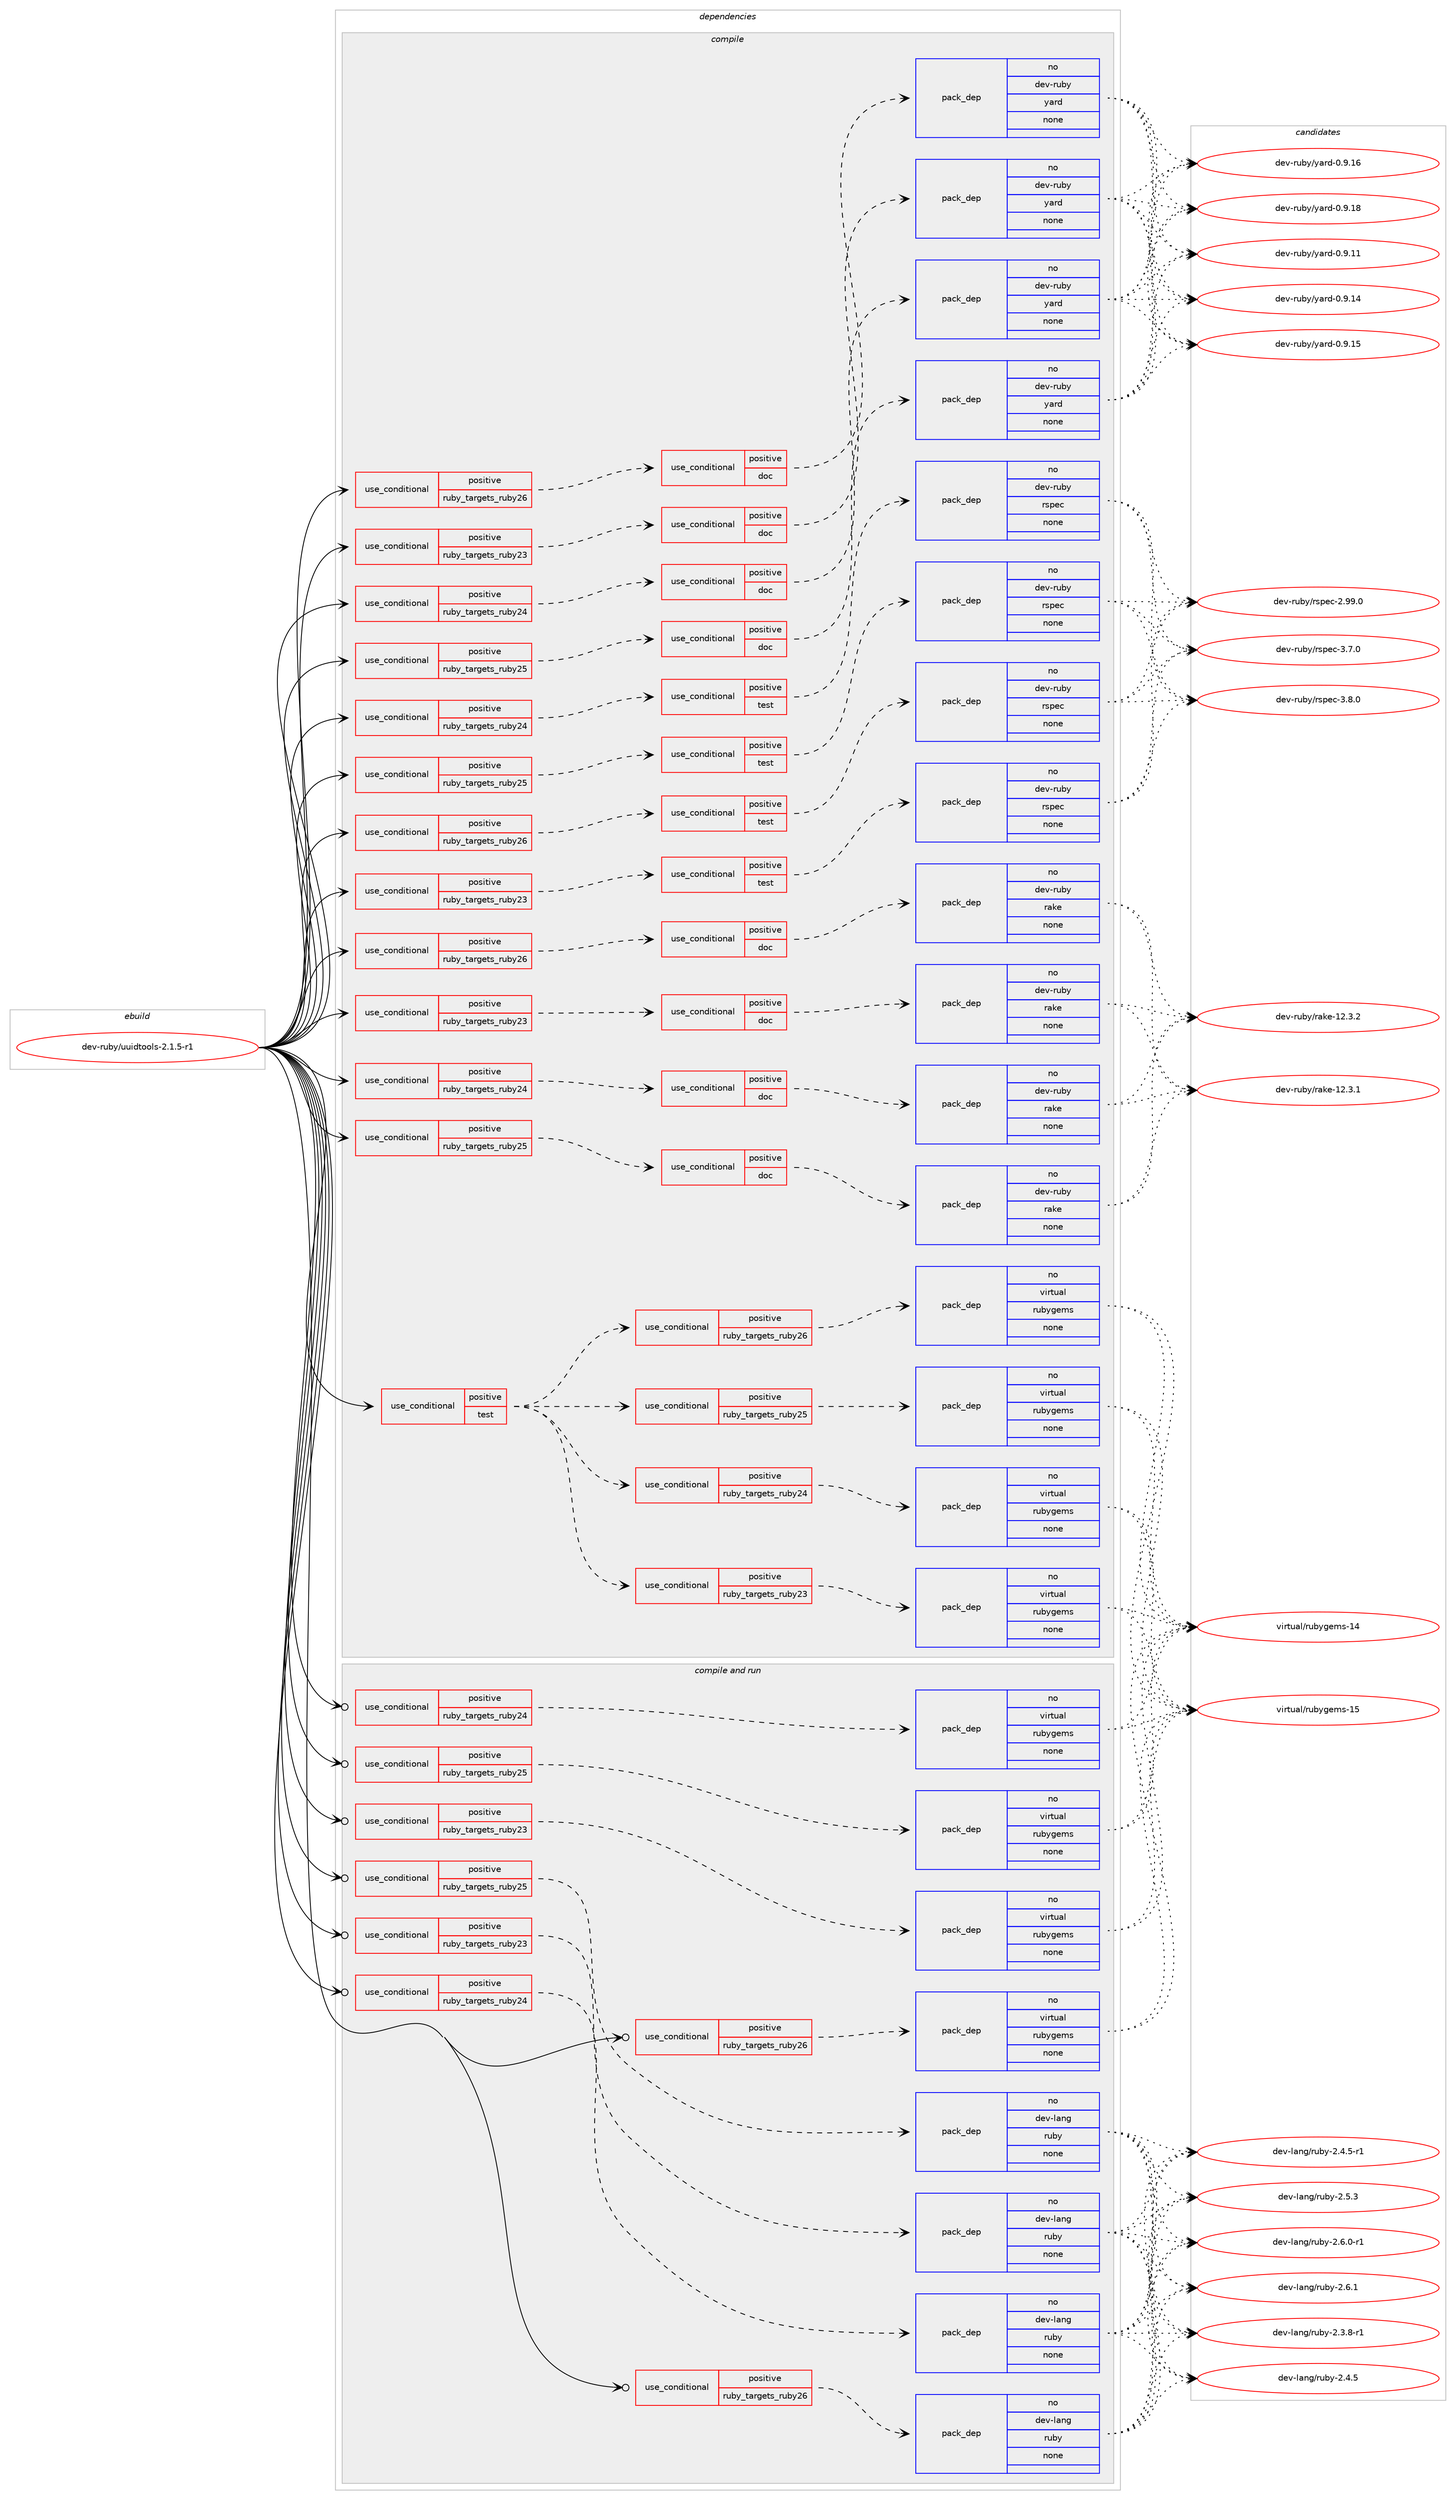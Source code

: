 digraph prolog {

# *************
# Graph options
# *************

newrank=true;
concentrate=true;
compound=true;
graph [rankdir=LR,fontname=Helvetica,fontsize=10,ranksep=1.5];#, ranksep=2.5, nodesep=0.2];
edge  [arrowhead=vee];
node  [fontname=Helvetica,fontsize=10];

# **********
# The ebuild
# **********

subgraph cluster_leftcol {
color=gray;
rank=same;
label=<<i>ebuild</i>>;
id [label="dev-ruby/uuidtools-2.1.5-r1", color=red, width=4, href="../dev-ruby/uuidtools-2.1.5-r1.svg"];
}

# ****************
# The dependencies
# ****************

subgraph cluster_midcol {
color=gray;
label=<<i>dependencies</i>>;
subgraph cluster_compile {
fillcolor="#eeeeee";
style=filled;
label=<<i>compile</i>>;
subgraph cond421713 {
dependency1536155 [label=<<TABLE BORDER="0" CELLBORDER="1" CELLSPACING="0" CELLPADDING="4"><TR><TD ROWSPAN="3" CELLPADDING="10">use_conditional</TD></TR><TR><TD>positive</TD></TR><TR><TD>ruby_targets_ruby23</TD></TR></TABLE>>, shape=none, color=red];
subgraph cond421714 {
dependency1536156 [label=<<TABLE BORDER="0" CELLBORDER="1" CELLSPACING="0" CELLPADDING="4"><TR><TD ROWSPAN="3" CELLPADDING="10">use_conditional</TD></TR><TR><TD>positive</TD></TR><TR><TD>doc</TD></TR></TABLE>>, shape=none, color=red];
subgraph pack1090926 {
dependency1536157 [label=<<TABLE BORDER="0" CELLBORDER="1" CELLSPACING="0" CELLPADDING="4" WIDTH="220"><TR><TD ROWSPAN="6" CELLPADDING="30">pack_dep</TD></TR><TR><TD WIDTH="110">no</TD></TR><TR><TD>dev-ruby</TD></TR><TR><TD>rake</TD></TR><TR><TD>none</TD></TR><TR><TD></TD></TR></TABLE>>, shape=none, color=blue];
}
dependency1536156:e -> dependency1536157:w [weight=20,style="dashed",arrowhead="vee"];
}
dependency1536155:e -> dependency1536156:w [weight=20,style="dashed",arrowhead="vee"];
}
id:e -> dependency1536155:w [weight=20,style="solid",arrowhead="vee"];
subgraph cond421715 {
dependency1536158 [label=<<TABLE BORDER="0" CELLBORDER="1" CELLSPACING="0" CELLPADDING="4"><TR><TD ROWSPAN="3" CELLPADDING="10">use_conditional</TD></TR><TR><TD>positive</TD></TR><TR><TD>ruby_targets_ruby23</TD></TR></TABLE>>, shape=none, color=red];
subgraph cond421716 {
dependency1536159 [label=<<TABLE BORDER="0" CELLBORDER="1" CELLSPACING="0" CELLPADDING="4"><TR><TD ROWSPAN="3" CELLPADDING="10">use_conditional</TD></TR><TR><TD>positive</TD></TR><TR><TD>doc</TD></TR></TABLE>>, shape=none, color=red];
subgraph pack1090927 {
dependency1536160 [label=<<TABLE BORDER="0" CELLBORDER="1" CELLSPACING="0" CELLPADDING="4" WIDTH="220"><TR><TD ROWSPAN="6" CELLPADDING="30">pack_dep</TD></TR><TR><TD WIDTH="110">no</TD></TR><TR><TD>dev-ruby</TD></TR><TR><TD>yard</TD></TR><TR><TD>none</TD></TR><TR><TD></TD></TR></TABLE>>, shape=none, color=blue];
}
dependency1536159:e -> dependency1536160:w [weight=20,style="dashed",arrowhead="vee"];
}
dependency1536158:e -> dependency1536159:w [weight=20,style="dashed",arrowhead="vee"];
}
id:e -> dependency1536158:w [weight=20,style="solid",arrowhead="vee"];
subgraph cond421717 {
dependency1536161 [label=<<TABLE BORDER="0" CELLBORDER="1" CELLSPACING="0" CELLPADDING="4"><TR><TD ROWSPAN="3" CELLPADDING="10">use_conditional</TD></TR><TR><TD>positive</TD></TR><TR><TD>ruby_targets_ruby23</TD></TR></TABLE>>, shape=none, color=red];
subgraph cond421718 {
dependency1536162 [label=<<TABLE BORDER="0" CELLBORDER="1" CELLSPACING="0" CELLPADDING="4"><TR><TD ROWSPAN="3" CELLPADDING="10">use_conditional</TD></TR><TR><TD>positive</TD></TR><TR><TD>test</TD></TR></TABLE>>, shape=none, color=red];
subgraph pack1090928 {
dependency1536163 [label=<<TABLE BORDER="0" CELLBORDER="1" CELLSPACING="0" CELLPADDING="4" WIDTH="220"><TR><TD ROWSPAN="6" CELLPADDING="30">pack_dep</TD></TR><TR><TD WIDTH="110">no</TD></TR><TR><TD>dev-ruby</TD></TR><TR><TD>rspec</TD></TR><TR><TD>none</TD></TR><TR><TD></TD></TR></TABLE>>, shape=none, color=blue];
}
dependency1536162:e -> dependency1536163:w [weight=20,style="dashed",arrowhead="vee"];
}
dependency1536161:e -> dependency1536162:w [weight=20,style="dashed",arrowhead="vee"];
}
id:e -> dependency1536161:w [weight=20,style="solid",arrowhead="vee"];
subgraph cond421719 {
dependency1536164 [label=<<TABLE BORDER="0" CELLBORDER="1" CELLSPACING="0" CELLPADDING="4"><TR><TD ROWSPAN="3" CELLPADDING="10">use_conditional</TD></TR><TR><TD>positive</TD></TR><TR><TD>ruby_targets_ruby24</TD></TR></TABLE>>, shape=none, color=red];
subgraph cond421720 {
dependency1536165 [label=<<TABLE BORDER="0" CELLBORDER="1" CELLSPACING="0" CELLPADDING="4"><TR><TD ROWSPAN="3" CELLPADDING="10">use_conditional</TD></TR><TR><TD>positive</TD></TR><TR><TD>doc</TD></TR></TABLE>>, shape=none, color=red];
subgraph pack1090929 {
dependency1536166 [label=<<TABLE BORDER="0" CELLBORDER="1" CELLSPACING="0" CELLPADDING="4" WIDTH="220"><TR><TD ROWSPAN="6" CELLPADDING="30">pack_dep</TD></TR><TR><TD WIDTH="110">no</TD></TR><TR><TD>dev-ruby</TD></TR><TR><TD>rake</TD></TR><TR><TD>none</TD></TR><TR><TD></TD></TR></TABLE>>, shape=none, color=blue];
}
dependency1536165:e -> dependency1536166:w [weight=20,style="dashed",arrowhead="vee"];
}
dependency1536164:e -> dependency1536165:w [weight=20,style="dashed",arrowhead="vee"];
}
id:e -> dependency1536164:w [weight=20,style="solid",arrowhead="vee"];
subgraph cond421721 {
dependency1536167 [label=<<TABLE BORDER="0" CELLBORDER="1" CELLSPACING="0" CELLPADDING="4"><TR><TD ROWSPAN="3" CELLPADDING="10">use_conditional</TD></TR><TR><TD>positive</TD></TR><TR><TD>ruby_targets_ruby24</TD></TR></TABLE>>, shape=none, color=red];
subgraph cond421722 {
dependency1536168 [label=<<TABLE BORDER="0" CELLBORDER="1" CELLSPACING="0" CELLPADDING="4"><TR><TD ROWSPAN="3" CELLPADDING="10">use_conditional</TD></TR><TR><TD>positive</TD></TR><TR><TD>doc</TD></TR></TABLE>>, shape=none, color=red];
subgraph pack1090930 {
dependency1536169 [label=<<TABLE BORDER="0" CELLBORDER="1" CELLSPACING="0" CELLPADDING="4" WIDTH="220"><TR><TD ROWSPAN="6" CELLPADDING="30">pack_dep</TD></TR><TR><TD WIDTH="110">no</TD></TR><TR><TD>dev-ruby</TD></TR><TR><TD>yard</TD></TR><TR><TD>none</TD></TR><TR><TD></TD></TR></TABLE>>, shape=none, color=blue];
}
dependency1536168:e -> dependency1536169:w [weight=20,style="dashed",arrowhead="vee"];
}
dependency1536167:e -> dependency1536168:w [weight=20,style="dashed",arrowhead="vee"];
}
id:e -> dependency1536167:w [weight=20,style="solid",arrowhead="vee"];
subgraph cond421723 {
dependency1536170 [label=<<TABLE BORDER="0" CELLBORDER="1" CELLSPACING="0" CELLPADDING="4"><TR><TD ROWSPAN="3" CELLPADDING="10">use_conditional</TD></TR><TR><TD>positive</TD></TR><TR><TD>ruby_targets_ruby24</TD></TR></TABLE>>, shape=none, color=red];
subgraph cond421724 {
dependency1536171 [label=<<TABLE BORDER="0" CELLBORDER="1" CELLSPACING="0" CELLPADDING="4"><TR><TD ROWSPAN="3" CELLPADDING="10">use_conditional</TD></TR><TR><TD>positive</TD></TR><TR><TD>test</TD></TR></TABLE>>, shape=none, color=red];
subgraph pack1090931 {
dependency1536172 [label=<<TABLE BORDER="0" CELLBORDER="1" CELLSPACING="0" CELLPADDING="4" WIDTH="220"><TR><TD ROWSPAN="6" CELLPADDING="30">pack_dep</TD></TR><TR><TD WIDTH="110">no</TD></TR><TR><TD>dev-ruby</TD></TR><TR><TD>rspec</TD></TR><TR><TD>none</TD></TR><TR><TD></TD></TR></TABLE>>, shape=none, color=blue];
}
dependency1536171:e -> dependency1536172:w [weight=20,style="dashed",arrowhead="vee"];
}
dependency1536170:e -> dependency1536171:w [weight=20,style="dashed",arrowhead="vee"];
}
id:e -> dependency1536170:w [weight=20,style="solid",arrowhead="vee"];
subgraph cond421725 {
dependency1536173 [label=<<TABLE BORDER="0" CELLBORDER="1" CELLSPACING="0" CELLPADDING="4"><TR><TD ROWSPAN="3" CELLPADDING="10">use_conditional</TD></TR><TR><TD>positive</TD></TR><TR><TD>ruby_targets_ruby25</TD></TR></TABLE>>, shape=none, color=red];
subgraph cond421726 {
dependency1536174 [label=<<TABLE BORDER="0" CELLBORDER="1" CELLSPACING="0" CELLPADDING="4"><TR><TD ROWSPAN="3" CELLPADDING="10">use_conditional</TD></TR><TR><TD>positive</TD></TR><TR><TD>doc</TD></TR></TABLE>>, shape=none, color=red];
subgraph pack1090932 {
dependency1536175 [label=<<TABLE BORDER="0" CELLBORDER="1" CELLSPACING="0" CELLPADDING="4" WIDTH="220"><TR><TD ROWSPAN="6" CELLPADDING="30">pack_dep</TD></TR><TR><TD WIDTH="110">no</TD></TR><TR><TD>dev-ruby</TD></TR><TR><TD>rake</TD></TR><TR><TD>none</TD></TR><TR><TD></TD></TR></TABLE>>, shape=none, color=blue];
}
dependency1536174:e -> dependency1536175:w [weight=20,style="dashed",arrowhead="vee"];
}
dependency1536173:e -> dependency1536174:w [weight=20,style="dashed",arrowhead="vee"];
}
id:e -> dependency1536173:w [weight=20,style="solid",arrowhead="vee"];
subgraph cond421727 {
dependency1536176 [label=<<TABLE BORDER="0" CELLBORDER="1" CELLSPACING="0" CELLPADDING="4"><TR><TD ROWSPAN="3" CELLPADDING="10">use_conditional</TD></TR><TR><TD>positive</TD></TR><TR><TD>ruby_targets_ruby25</TD></TR></TABLE>>, shape=none, color=red];
subgraph cond421728 {
dependency1536177 [label=<<TABLE BORDER="0" CELLBORDER="1" CELLSPACING="0" CELLPADDING="4"><TR><TD ROWSPAN="3" CELLPADDING="10">use_conditional</TD></TR><TR><TD>positive</TD></TR><TR><TD>doc</TD></TR></TABLE>>, shape=none, color=red];
subgraph pack1090933 {
dependency1536178 [label=<<TABLE BORDER="0" CELLBORDER="1" CELLSPACING="0" CELLPADDING="4" WIDTH="220"><TR><TD ROWSPAN="6" CELLPADDING="30">pack_dep</TD></TR><TR><TD WIDTH="110">no</TD></TR><TR><TD>dev-ruby</TD></TR><TR><TD>yard</TD></TR><TR><TD>none</TD></TR><TR><TD></TD></TR></TABLE>>, shape=none, color=blue];
}
dependency1536177:e -> dependency1536178:w [weight=20,style="dashed",arrowhead="vee"];
}
dependency1536176:e -> dependency1536177:w [weight=20,style="dashed",arrowhead="vee"];
}
id:e -> dependency1536176:w [weight=20,style="solid",arrowhead="vee"];
subgraph cond421729 {
dependency1536179 [label=<<TABLE BORDER="0" CELLBORDER="1" CELLSPACING="0" CELLPADDING="4"><TR><TD ROWSPAN="3" CELLPADDING="10">use_conditional</TD></TR><TR><TD>positive</TD></TR><TR><TD>ruby_targets_ruby25</TD></TR></TABLE>>, shape=none, color=red];
subgraph cond421730 {
dependency1536180 [label=<<TABLE BORDER="0" CELLBORDER="1" CELLSPACING="0" CELLPADDING="4"><TR><TD ROWSPAN="3" CELLPADDING="10">use_conditional</TD></TR><TR><TD>positive</TD></TR><TR><TD>test</TD></TR></TABLE>>, shape=none, color=red];
subgraph pack1090934 {
dependency1536181 [label=<<TABLE BORDER="0" CELLBORDER="1" CELLSPACING="0" CELLPADDING="4" WIDTH="220"><TR><TD ROWSPAN="6" CELLPADDING="30">pack_dep</TD></TR><TR><TD WIDTH="110">no</TD></TR><TR><TD>dev-ruby</TD></TR><TR><TD>rspec</TD></TR><TR><TD>none</TD></TR><TR><TD></TD></TR></TABLE>>, shape=none, color=blue];
}
dependency1536180:e -> dependency1536181:w [weight=20,style="dashed",arrowhead="vee"];
}
dependency1536179:e -> dependency1536180:w [weight=20,style="dashed",arrowhead="vee"];
}
id:e -> dependency1536179:w [weight=20,style="solid",arrowhead="vee"];
subgraph cond421731 {
dependency1536182 [label=<<TABLE BORDER="0" CELLBORDER="1" CELLSPACING="0" CELLPADDING="4"><TR><TD ROWSPAN="3" CELLPADDING="10">use_conditional</TD></TR><TR><TD>positive</TD></TR><TR><TD>ruby_targets_ruby26</TD></TR></TABLE>>, shape=none, color=red];
subgraph cond421732 {
dependency1536183 [label=<<TABLE BORDER="0" CELLBORDER="1" CELLSPACING="0" CELLPADDING="4"><TR><TD ROWSPAN="3" CELLPADDING="10">use_conditional</TD></TR><TR><TD>positive</TD></TR><TR><TD>doc</TD></TR></TABLE>>, shape=none, color=red];
subgraph pack1090935 {
dependency1536184 [label=<<TABLE BORDER="0" CELLBORDER="1" CELLSPACING="0" CELLPADDING="4" WIDTH="220"><TR><TD ROWSPAN="6" CELLPADDING="30">pack_dep</TD></TR><TR><TD WIDTH="110">no</TD></TR><TR><TD>dev-ruby</TD></TR><TR><TD>rake</TD></TR><TR><TD>none</TD></TR><TR><TD></TD></TR></TABLE>>, shape=none, color=blue];
}
dependency1536183:e -> dependency1536184:w [weight=20,style="dashed",arrowhead="vee"];
}
dependency1536182:e -> dependency1536183:w [weight=20,style="dashed",arrowhead="vee"];
}
id:e -> dependency1536182:w [weight=20,style="solid",arrowhead="vee"];
subgraph cond421733 {
dependency1536185 [label=<<TABLE BORDER="0" CELLBORDER="1" CELLSPACING="0" CELLPADDING="4"><TR><TD ROWSPAN="3" CELLPADDING="10">use_conditional</TD></TR><TR><TD>positive</TD></TR><TR><TD>ruby_targets_ruby26</TD></TR></TABLE>>, shape=none, color=red];
subgraph cond421734 {
dependency1536186 [label=<<TABLE BORDER="0" CELLBORDER="1" CELLSPACING="0" CELLPADDING="4"><TR><TD ROWSPAN="3" CELLPADDING="10">use_conditional</TD></TR><TR><TD>positive</TD></TR><TR><TD>doc</TD></TR></TABLE>>, shape=none, color=red];
subgraph pack1090936 {
dependency1536187 [label=<<TABLE BORDER="0" CELLBORDER="1" CELLSPACING="0" CELLPADDING="4" WIDTH="220"><TR><TD ROWSPAN="6" CELLPADDING="30">pack_dep</TD></TR><TR><TD WIDTH="110">no</TD></TR><TR><TD>dev-ruby</TD></TR><TR><TD>yard</TD></TR><TR><TD>none</TD></TR><TR><TD></TD></TR></TABLE>>, shape=none, color=blue];
}
dependency1536186:e -> dependency1536187:w [weight=20,style="dashed",arrowhead="vee"];
}
dependency1536185:e -> dependency1536186:w [weight=20,style="dashed",arrowhead="vee"];
}
id:e -> dependency1536185:w [weight=20,style="solid",arrowhead="vee"];
subgraph cond421735 {
dependency1536188 [label=<<TABLE BORDER="0" CELLBORDER="1" CELLSPACING="0" CELLPADDING="4"><TR><TD ROWSPAN="3" CELLPADDING="10">use_conditional</TD></TR><TR><TD>positive</TD></TR><TR><TD>ruby_targets_ruby26</TD></TR></TABLE>>, shape=none, color=red];
subgraph cond421736 {
dependency1536189 [label=<<TABLE BORDER="0" CELLBORDER="1" CELLSPACING="0" CELLPADDING="4"><TR><TD ROWSPAN="3" CELLPADDING="10">use_conditional</TD></TR><TR><TD>positive</TD></TR><TR><TD>test</TD></TR></TABLE>>, shape=none, color=red];
subgraph pack1090937 {
dependency1536190 [label=<<TABLE BORDER="0" CELLBORDER="1" CELLSPACING="0" CELLPADDING="4" WIDTH="220"><TR><TD ROWSPAN="6" CELLPADDING="30">pack_dep</TD></TR><TR><TD WIDTH="110">no</TD></TR><TR><TD>dev-ruby</TD></TR><TR><TD>rspec</TD></TR><TR><TD>none</TD></TR><TR><TD></TD></TR></TABLE>>, shape=none, color=blue];
}
dependency1536189:e -> dependency1536190:w [weight=20,style="dashed",arrowhead="vee"];
}
dependency1536188:e -> dependency1536189:w [weight=20,style="dashed",arrowhead="vee"];
}
id:e -> dependency1536188:w [weight=20,style="solid",arrowhead="vee"];
subgraph cond421737 {
dependency1536191 [label=<<TABLE BORDER="0" CELLBORDER="1" CELLSPACING="0" CELLPADDING="4"><TR><TD ROWSPAN="3" CELLPADDING="10">use_conditional</TD></TR><TR><TD>positive</TD></TR><TR><TD>test</TD></TR></TABLE>>, shape=none, color=red];
subgraph cond421738 {
dependency1536192 [label=<<TABLE BORDER="0" CELLBORDER="1" CELLSPACING="0" CELLPADDING="4"><TR><TD ROWSPAN="3" CELLPADDING="10">use_conditional</TD></TR><TR><TD>positive</TD></TR><TR><TD>ruby_targets_ruby23</TD></TR></TABLE>>, shape=none, color=red];
subgraph pack1090938 {
dependency1536193 [label=<<TABLE BORDER="0" CELLBORDER="1" CELLSPACING="0" CELLPADDING="4" WIDTH="220"><TR><TD ROWSPAN="6" CELLPADDING="30">pack_dep</TD></TR><TR><TD WIDTH="110">no</TD></TR><TR><TD>virtual</TD></TR><TR><TD>rubygems</TD></TR><TR><TD>none</TD></TR><TR><TD></TD></TR></TABLE>>, shape=none, color=blue];
}
dependency1536192:e -> dependency1536193:w [weight=20,style="dashed",arrowhead="vee"];
}
dependency1536191:e -> dependency1536192:w [weight=20,style="dashed",arrowhead="vee"];
subgraph cond421739 {
dependency1536194 [label=<<TABLE BORDER="0" CELLBORDER="1" CELLSPACING="0" CELLPADDING="4"><TR><TD ROWSPAN="3" CELLPADDING="10">use_conditional</TD></TR><TR><TD>positive</TD></TR><TR><TD>ruby_targets_ruby24</TD></TR></TABLE>>, shape=none, color=red];
subgraph pack1090939 {
dependency1536195 [label=<<TABLE BORDER="0" CELLBORDER="1" CELLSPACING="0" CELLPADDING="4" WIDTH="220"><TR><TD ROWSPAN="6" CELLPADDING="30">pack_dep</TD></TR><TR><TD WIDTH="110">no</TD></TR><TR><TD>virtual</TD></TR><TR><TD>rubygems</TD></TR><TR><TD>none</TD></TR><TR><TD></TD></TR></TABLE>>, shape=none, color=blue];
}
dependency1536194:e -> dependency1536195:w [weight=20,style="dashed",arrowhead="vee"];
}
dependency1536191:e -> dependency1536194:w [weight=20,style="dashed",arrowhead="vee"];
subgraph cond421740 {
dependency1536196 [label=<<TABLE BORDER="0" CELLBORDER="1" CELLSPACING="0" CELLPADDING="4"><TR><TD ROWSPAN="3" CELLPADDING="10">use_conditional</TD></TR><TR><TD>positive</TD></TR><TR><TD>ruby_targets_ruby25</TD></TR></TABLE>>, shape=none, color=red];
subgraph pack1090940 {
dependency1536197 [label=<<TABLE BORDER="0" CELLBORDER="1" CELLSPACING="0" CELLPADDING="4" WIDTH="220"><TR><TD ROWSPAN="6" CELLPADDING="30">pack_dep</TD></TR><TR><TD WIDTH="110">no</TD></TR><TR><TD>virtual</TD></TR><TR><TD>rubygems</TD></TR><TR><TD>none</TD></TR><TR><TD></TD></TR></TABLE>>, shape=none, color=blue];
}
dependency1536196:e -> dependency1536197:w [weight=20,style="dashed",arrowhead="vee"];
}
dependency1536191:e -> dependency1536196:w [weight=20,style="dashed",arrowhead="vee"];
subgraph cond421741 {
dependency1536198 [label=<<TABLE BORDER="0" CELLBORDER="1" CELLSPACING="0" CELLPADDING="4"><TR><TD ROWSPAN="3" CELLPADDING="10">use_conditional</TD></TR><TR><TD>positive</TD></TR><TR><TD>ruby_targets_ruby26</TD></TR></TABLE>>, shape=none, color=red];
subgraph pack1090941 {
dependency1536199 [label=<<TABLE BORDER="0" CELLBORDER="1" CELLSPACING="0" CELLPADDING="4" WIDTH="220"><TR><TD ROWSPAN="6" CELLPADDING="30">pack_dep</TD></TR><TR><TD WIDTH="110">no</TD></TR><TR><TD>virtual</TD></TR><TR><TD>rubygems</TD></TR><TR><TD>none</TD></TR><TR><TD></TD></TR></TABLE>>, shape=none, color=blue];
}
dependency1536198:e -> dependency1536199:w [weight=20,style="dashed",arrowhead="vee"];
}
dependency1536191:e -> dependency1536198:w [weight=20,style="dashed",arrowhead="vee"];
}
id:e -> dependency1536191:w [weight=20,style="solid",arrowhead="vee"];
}
subgraph cluster_compileandrun {
fillcolor="#eeeeee";
style=filled;
label=<<i>compile and run</i>>;
subgraph cond421742 {
dependency1536200 [label=<<TABLE BORDER="0" CELLBORDER="1" CELLSPACING="0" CELLPADDING="4"><TR><TD ROWSPAN="3" CELLPADDING="10">use_conditional</TD></TR><TR><TD>positive</TD></TR><TR><TD>ruby_targets_ruby23</TD></TR></TABLE>>, shape=none, color=red];
subgraph pack1090942 {
dependency1536201 [label=<<TABLE BORDER="0" CELLBORDER="1" CELLSPACING="0" CELLPADDING="4" WIDTH="220"><TR><TD ROWSPAN="6" CELLPADDING="30">pack_dep</TD></TR><TR><TD WIDTH="110">no</TD></TR><TR><TD>dev-lang</TD></TR><TR><TD>ruby</TD></TR><TR><TD>none</TD></TR><TR><TD></TD></TR></TABLE>>, shape=none, color=blue];
}
dependency1536200:e -> dependency1536201:w [weight=20,style="dashed",arrowhead="vee"];
}
id:e -> dependency1536200:w [weight=20,style="solid",arrowhead="odotvee"];
subgraph cond421743 {
dependency1536202 [label=<<TABLE BORDER="0" CELLBORDER="1" CELLSPACING="0" CELLPADDING="4"><TR><TD ROWSPAN="3" CELLPADDING="10">use_conditional</TD></TR><TR><TD>positive</TD></TR><TR><TD>ruby_targets_ruby23</TD></TR></TABLE>>, shape=none, color=red];
subgraph pack1090943 {
dependency1536203 [label=<<TABLE BORDER="0" CELLBORDER="1" CELLSPACING="0" CELLPADDING="4" WIDTH="220"><TR><TD ROWSPAN="6" CELLPADDING="30">pack_dep</TD></TR><TR><TD WIDTH="110">no</TD></TR><TR><TD>virtual</TD></TR><TR><TD>rubygems</TD></TR><TR><TD>none</TD></TR><TR><TD></TD></TR></TABLE>>, shape=none, color=blue];
}
dependency1536202:e -> dependency1536203:w [weight=20,style="dashed",arrowhead="vee"];
}
id:e -> dependency1536202:w [weight=20,style="solid",arrowhead="odotvee"];
subgraph cond421744 {
dependency1536204 [label=<<TABLE BORDER="0" CELLBORDER="1" CELLSPACING="0" CELLPADDING="4"><TR><TD ROWSPAN="3" CELLPADDING="10">use_conditional</TD></TR><TR><TD>positive</TD></TR><TR><TD>ruby_targets_ruby24</TD></TR></TABLE>>, shape=none, color=red];
subgraph pack1090944 {
dependency1536205 [label=<<TABLE BORDER="0" CELLBORDER="1" CELLSPACING="0" CELLPADDING="4" WIDTH="220"><TR><TD ROWSPAN="6" CELLPADDING="30">pack_dep</TD></TR><TR><TD WIDTH="110">no</TD></TR><TR><TD>dev-lang</TD></TR><TR><TD>ruby</TD></TR><TR><TD>none</TD></TR><TR><TD></TD></TR></TABLE>>, shape=none, color=blue];
}
dependency1536204:e -> dependency1536205:w [weight=20,style="dashed",arrowhead="vee"];
}
id:e -> dependency1536204:w [weight=20,style="solid",arrowhead="odotvee"];
subgraph cond421745 {
dependency1536206 [label=<<TABLE BORDER="0" CELLBORDER="1" CELLSPACING="0" CELLPADDING="4"><TR><TD ROWSPAN="3" CELLPADDING="10">use_conditional</TD></TR><TR><TD>positive</TD></TR><TR><TD>ruby_targets_ruby24</TD></TR></TABLE>>, shape=none, color=red];
subgraph pack1090945 {
dependency1536207 [label=<<TABLE BORDER="0" CELLBORDER="1" CELLSPACING="0" CELLPADDING="4" WIDTH="220"><TR><TD ROWSPAN="6" CELLPADDING="30">pack_dep</TD></TR><TR><TD WIDTH="110">no</TD></TR><TR><TD>virtual</TD></TR><TR><TD>rubygems</TD></TR><TR><TD>none</TD></TR><TR><TD></TD></TR></TABLE>>, shape=none, color=blue];
}
dependency1536206:e -> dependency1536207:w [weight=20,style="dashed",arrowhead="vee"];
}
id:e -> dependency1536206:w [weight=20,style="solid",arrowhead="odotvee"];
subgraph cond421746 {
dependency1536208 [label=<<TABLE BORDER="0" CELLBORDER="1" CELLSPACING="0" CELLPADDING="4"><TR><TD ROWSPAN="3" CELLPADDING="10">use_conditional</TD></TR><TR><TD>positive</TD></TR><TR><TD>ruby_targets_ruby25</TD></TR></TABLE>>, shape=none, color=red];
subgraph pack1090946 {
dependency1536209 [label=<<TABLE BORDER="0" CELLBORDER="1" CELLSPACING="0" CELLPADDING="4" WIDTH="220"><TR><TD ROWSPAN="6" CELLPADDING="30">pack_dep</TD></TR><TR><TD WIDTH="110">no</TD></TR><TR><TD>dev-lang</TD></TR><TR><TD>ruby</TD></TR><TR><TD>none</TD></TR><TR><TD></TD></TR></TABLE>>, shape=none, color=blue];
}
dependency1536208:e -> dependency1536209:w [weight=20,style="dashed",arrowhead="vee"];
}
id:e -> dependency1536208:w [weight=20,style="solid",arrowhead="odotvee"];
subgraph cond421747 {
dependency1536210 [label=<<TABLE BORDER="0" CELLBORDER="1" CELLSPACING="0" CELLPADDING="4"><TR><TD ROWSPAN="3" CELLPADDING="10">use_conditional</TD></TR><TR><TD>positive</TD></TR><TR><TD>ruby_targets_ruby25</TD></TR></TABLE>>, shape=none, color=red];
subgraph pack1090947 {
dependency1536211 [label=<<TABLE BORDER="0" CELLBORDER="1" CELLSPACING="0" CELLPADDING="4" WIDTH="220"><TR><TD ROWSPAN="6" CELLPADDING="30">pack_dep</TD></TR><TR><TD WIDTH="110">no</TD></TR><TR><TD>virtual</TD></TR><TR><TD>rubygems</TD></TR><TR><TD>none</TD></TR><TR><TD></TD></TR></TABLE>>, shape=none, color=blue];
}
dependency1536210:e -> dependency1536211:w [weight=20,style="dashed",arrowhead="vee"];
}
id:e -> dependency1536210:w [weight=20,style="solid",arrowhead="odotvee"];
subgraph cond421748 {
dependency1536212 [label=<<TABLE BORDER="0" CELLBORDER="1" CELLSPACING="0" CELLPADDING="4"><TR><TD ROWSPAN="3" CELLPADDING="10">use_conditional</TD></TR><TR><TD>positive</TD></TR><TR><TD>ruby_targets_ruby26</TD></TR></TABLE>>, shape=none, color=red];
subgraph pack1090948 {
dependency1536213 [label=<<TABLE BORDER="0" CELLBORDER="1" CELLSPACING="0" CELLPADDING="4" WIDTH="220"><TR><TD ROWSPAN="6" CELLPADDING="30">pack_dep</TD></TR><TR><TD WIDTH="110">no</TD></TR><TR><TD>dev-lang</TD></TR><TR><TD>ruby</TD></TR><TR><TD>none</TD></TR><TR><TD></TD></TR></TABLE>>, shape=none, color=blue];
}
dependency1536212:e -> dependency1536213:w [weight=20,style="dashed",arrowhead="vee"];
}
id:e -> dependency1536212:w [weight=20,style="solid",arrowhead="odotvee"];
subgraph cond421749 {
dependency1536214 [label=<<TABLE BORDER="0" CELLBORDER="1" CELLSPACING="0" CELLPADDING="4"><TR><TD ROWSPAN="3" CELLPADDING="10">use_conditional</TD></TR><TR><TD>positive</TD></TR><TR><TD>ruby_targets_ruby26</TD></TR></TABLE>>, shape=none, color=red];
subgraph pack1090949 {
dependency1536215 [label=<<TABLE BORDER="0" CELLBORDER="1" CELLSPACING="0" CELLPADDING="4" WIDTH="220"><TR><TD ROWSPAN="6" CELLPADDING="30">pack_dep</TD></TR><TR><TD WIDTH="110">no</TD></TR><TR><TD>virtual</TD></TR><TR><TD>rubygems</TD></TR><TR><TD>none</TD></TR><TR><TD></TD></TR></TABLE>>, shape=none, color=blue];
}
dependency1536214:e -> dependency1536215:w [weight=20,style="dashed",arrowhead="vee"];
}
id:e -> dependency1536214:w [weight=20,style="solid",arrowhead="odotvee"];
}
subgraph cluster_run {
fillcolor="#eeeeee";
style=filled;
label=<<i>run</i>>;
}
}

# **************
# The candidates
# **************

subgraph cluster_choices {
rank=same;
color=gray;
label=<<i>candidates</i>>;

subgraph choice1090926 {
color=black;
nodesep=1;
choice1001011184511411798121471149710710145495046514649 [label="dev-ruby/rake-12.3.1", color=red, width=4,href="../dev-ruby/rake-12.3.1.svg"];
choice1001011184511411798121471149710710145495046514650 [label="dev-ruby/rake-12.3.2", color=red, width=4,href="../dev-ruby/rake-12.3.2.svg"];
dependency1536157:e -> choice1001011184511411798121471149710710145495046514649:w [style=dotted,weight="100"];
dependency1536157:e -> choice1001011184511411798121471149710710145495046514650:w [style=dotted,weight="100"];
}
subgraph choice1090927 {
color=black;
nodesep=1;
choice1001011184511411798121471219711410045484657464949 [label="dev-ruby/yard-0.9.11", color=red, width=4,href="../dev-ruby/yard-0.9.11.svg"];
choice1001011184511411798121471219711410045484657464952 [label="dev-ruby/yard-0.9.14", color=red, width=4,href="../dev-ruby/yard-0.9.14.svg"];
choice1001011184511411798121471219711410045484657464953 [label="dev-ruby/yard-0.9.15", color=red, width=4,href="../dev-ruby/yard-0.9.15.svg"];
choice1001011184511411798121471219711410045484657464954 [label="dev-ruby/yard-0.9.16", color=red, width=4,href="../dev-ruby/yard-0.9.16.svg"];
choice1001011184511411798121471219711410045484657464956 [label="dev-ruby/yard-0.9.18", color=red, width=4,href="../dev-ruby/yard-0.9.18.svg"];
dependency1536160:e -> choice1001011184511411798121471219711410045484657464949:w [style=dotted,weight="100"];
dependency1536160:e -> choice1001011184511411798121471219711410045484657464952:w [style=dotted,weight="100"];
dependency1536160:e -> choice1001011184511411798121471219711410045484657464953:w [style=dotted,weight="100"];
dependency1536160:e -> choice1001011184511411798121471219711410045484657464954:w [style=dotted,weight="100"];
dependency1536160:e -> choice1001011184511411798121471219711410045484657464956:w [style=dotted,weight="100"];
}
subgraph choice1090928 {
color=black;
nodesep=1;
choice1001011184511411798121471141151121019945504657574648 [label="dev-ruby/rspec-2.99.0", color=red, width=4,href="../dev-ruby/rspec-2.99.0.svg"];
choice10010111845114117981214711411511210199455146554648 [label="dev-ruby/rspec-3.7.0", color=red, width=4,href="../dev-ruby/rspec-3.7.0.svg"];
choice10010111845114117981214711411511210199455146564648 [label="dev-ruby/rspec-3.8.0", color=red, width=4,href="../dev-ruby/rspec-3.8.0.svg"];
dependency1536163:e -> choice1001011184511411798121471141151121019945504657574648:w [style=dotted,weight="100"];
dependency1536163:e -> choice10010111845114117981214711411511210199455146554648:w [style=dotted,weight="100"];
dependency1536163:e -> choice10010111845114117981214711411511210199455146564648:w [style=dotted,weight="100"];
}
subgraph choice1090929 {
color=black;
nodesep=1;
choice1001011184511411798121471149710710145495046514649 [label="dev-ruby/rake-12.3.1", color=red, width=4,href="../dev-ruby/rake-12.3.1.svg"];
choice1001011184511411798121471149710710145495046514650 [label="dev-ruby/rake-12.3.2", color=red, width=4,href="../dev-ruby/rake-12.3.2.svg"];
dependency1536166:e -> choice1001011184511411798121471149710710145495046514649:w [style=dotted,weight="100"];
dependency1536166:e -> choice1001011184511411798121471149710710145495046514650:w [style=dotted,weight="100"];
}
subgraph choice1090930 {
color=black;
nodesep=1;
choice1001011184511411798121471219711410045484657464949 [label="dev-ruby/yard-0.9.11", color=red, width=4,href="../dev-ruby/yard-0.9.11.svg"];
choice1001011184511411798121471219711410045484657464952 [label="dev-ruby/yard-0.9.14", color=red, width=4,href="../dev-ruby/yard-0.9.14.svg"];
choice1001011184511411798121471219711410045484657464953 [label="dev-ruby/yard-0.9.15", color=red, width=4,href="../dev-ruby/yard-0.9.15.svg"];
choice1001011184511411798121471219711410045484657464954 [label="dev-ruby/yard-0.9.16", color=red, width=4,href="../dev-ruby/yard-0.9.16.svg"];
choice1001011184511411798121471219711410045484657464956 [label="dev-ruby/yard-0.9.18", color=red, width=4,href="../dev-ruby/yard-0.9.18.svg"];
dependency1536169:e -> choice1001011184511411798121471219711410045484657464949:w [style=dotted,weight="100"];
dependency1536169:e -> choice1001011184511411798121471219711410045484657464952:w [style=dotted,weight="100"];
dependency1536169:e -> choice1001011184511411798121471219711410045484657464953:w [style=dotted,weight="100"];
dependency1536169:e -> choice1001011184511411798121471219711410045484657464954:w [style=dotted,weight="100"];
dependency1536169:e -> choice1001011184511411798121471219711410045484657464956:w [style=dotted,weight="100"];
}
subgraph choice1090931 {
color=black;
nodesep=1;
choice1001011184511411798121471141151121019945504657574648 [label="dev-ruby/rspec-2.99.0", color=red, width=4,href="../dev-ruby/rspec-2.99.0.svg"];
choice10010111845114117981214711411511210199455146554648 [label="dev-ruby/rspec-3.7.0", color=red, width=4,href="../dev-ruby/rspec-3.7.0.svg"];
choice10010111845114117981214711411511210199455146564648 [label="dev-ruby/rspec-3.8.0", color=red, width=4,href="../dev-ruby/rspec-3.8.0.svg"];
dependency1536172:e -> choice1001011184511411798121471141151121019945504657574648:w [style=dotted,weight="100"];
dependency1536172:e -> choice10010111845114117981214711411511210199455146554648:w [style=dotted,weight="100"];
dependency1536172:e -> choice10010111845114117981214711411511210199455146564648:w [style=dotted,weight="100"];
}
subgraph choice1090932 {
color=black;
nodesep=1;
choice1001011184511411798121471149710710145495046514649 [label="dev-ruby/rake-12.3.1", color=red, width=4,href="../dev-ruby/rake-12.3.1.svg"];
choice1001011184511411798121471149710710145495046514650 [label="dev-ruby/rake-12.3.2", color=red, width=4,href="../dev-ruby/rake-12.3.2.svg"];
dependency1536175:e -> choice1001011184511411798121471149710710145495046514649:w [style=dotted,weight="100"];
dependency1536175:e -> choice1001011184511411798121471149710710145495046514650:w [style=dotted,weight="100"];
}
subgraph choice1090933 {
color=black;
nodesep=1;
choice1001011184511411798121471219711410045484657464949 [label="dev-ruby/yard-0.9.11", color=red, width=4,href="../dev-ruby/yard-0.9.11.svg"];
choice1001011184511411798121471219711410045484657464952 [label="dev-ruby/yard-0.9.14", color=red, width=4,href="../dev-ruby/yard-0.9.14.svg"];
choice1001011184511411798121471219711410045484657464953 [label="dev-ruby/yard-0.9.15", color=red, width=4,href="../dev-ruby/yard-0.9.15.svg"];
choice1001011184511411798121471219711410045484657464954 [label="dev-ruby/yard-0.9.16", color=red, width=4,href="../dev-ruby/yard-0.9.16.svg"];
choice1001011184511411798121471219711410045484657464956 [label="dev-ruby/yard-0.9.18", color=red, width=4,href="../dev-ruby/yard-0.9.18.svg"];
dependency1536178:e -> choice1001011184511411798121471219711410045484657464949:w [style=dotted,weight="100"];
dependency1536178:e -> choice1001011184511411798121471219711410045484657464952:w [style=dotted,weight="100"];
dependency1536178:e -> choice1001011184511411798121471219711410045484657464953:w [style=dotted,weight="100"];
dependency1536178:e -> choice1001011184511411798121471219711410045484657464954:w [style=dotted,weight="100"];
dependency1536178:e -> choice1001011184511411798121471219711410045484657464956:w [style=dotted,weight="100"];
}
subgraph choice1090934 {
color=black;
nodesep=1;
choice1001011184511411798121471141151121019945504657574648 [label="dev-ruby/rspec-2.99.0", color=red, width=4,href="../dev-ruby/rspec-2.99.0.svg"];
choice10010111845114117981214711411511210199455146554648 [label="dev-ruby/rspec-3.7.0", color=red, width=4,href="../dev-ruby/rspec-3.7.0.svg"];
choice10010111845114117981214711411511210199455146564648 [label="dev-ruby/rspec-3.8.0", color=red, width=4,href="../dev-ruby/rspec-3.8.0.svg"];
dependency1536181:e -> choice1001011184511411798121471141151121019945504657574648:w [style=dotted,weight="100"];
dependency1536181:e -> choice10010111845114117981214711411511210199455146554648:w [style=dotted,weight="100"];
dependency1536181:e -> choice10010111845114117981214711411511210199455146564648:w [style=dotted,weight="100"];
}
subgraph choice1090935 {
color=black;
nodesep=1;
choice1001011184511411798121471149710710145495046514649 [label="dev-ruby/rake-12.3.1", color=red, width=4,href="../dev-ruby/rake-12.3.1.svg"];
choice1001011184511411798121471149710710145495046514650 [label="dev-ruby/rake-12.3.2", color=red, width=4,href="../dev-ruby/rake-12.3.2.svg"];
dependency1536184:e -> choice1001011184511411798121471149710710145495046514649:w [style=dotted,weight="100"];
dependency1536184:e -> choice1001011184511411798121471149710710145495046514650:w [style=dotted,weight="100"];
}
subgraph choice1090936 {
color=black;
nodesep=1;
choice1001011184511411798121471219711410045484657464949 [label="dev-ruby/yard-0.9.11", color=red, width=4,href="../dev-ruby/yard-0.9.11.svg"];
choice1001011184511411798121471219711410045484657464952 [label="dev-ruby/yard-0.9.14", color=red, width=4,href="../dev-ruby/yard-0.9.14.svg"];
choice1001011184511411798121471219711410045484657464953 [label="dev-ruby/yard-0.9.15", color=red, width=4,href="../dev-ruby/yard-0.9.15.svg"];
choice1001011184511411798121471219711410045484657464954 [label="dev-ruby/yard-0.9.16", color=red, width=4,href="../dev-ruby/yard-0.9.16.svg"];
choice1001011184511411798121471219711410045484657464956 [label="dev-ruby/yard-0.9.18", color=red, width=4,href="../dev-ruby/yard-0.9.18.svg"];
dependency1536187:e -> choice1001011184511411798121471219711410045484657464949:w [style=dotted,weight="100"];
dependency1536187:e -> choice1001011184511411798121471219711410045484657464952:w [style=dotted,weight="100"];
dependency1536187:e -> choice1001011184511411798121471219711410045484657464953:w [style=dotted,weight="100"];
dependency1536187:e -> choice1001011184511411798121471219711410045484657464954:w [style=dotted,weight="100"];
dependency1536187:e -> choice1001011184511411798121471219711410045484657464956:w [style=dotted,weight="100"];
}
subgraph choice1090937 {
color=black;
nodesep=1;
choice1001011184511411798121471141151121019945504657574648 [label="dev-ruby/rspec-2.99.0", color=red, width=4,href="../dev-ruby/rspec-2.99.0.svg"];
choice10010111845114117981214711411511210199455146554648 [label="dev-ruby/rspec-3.7.0", color=red, width=4,href="../dev-ruby/rspec-3.7.0.svg"];
choice10010111845114117981214711411511210199455146564648 [label="dev-ruby/rspec-3.8.0", color=red, width=4,href="../dev-ruby/rspec-3.8.0.svg"];
dependency1536190:e -> choice1001011184511411798121471141151121019945504657574648:w [style=dotted,weight="100"];
dependency1536190:e -> choice10010111845114117981214711411511210199455146554648:w [style=dotted,weight="100"];
dependency1536190:e -> choice10010111845114117981214711411511210199455146564648:w [style=dotted,weight="100"];
}
subgraph choice1090938 {
color=black;
nodesep=1;
choice118105114116117971084711411798121103101109115454952 [label="virtual/rubygems-14", color=red, width=4,href="../virtual/rubygems-14.svg"];
choice118105114116117971084711411798121103101109115454953 [label="virtual/rubygems-15", color=red, width=4,href="../virtual/rubygems-15.svg"];
dependency1536193:e -> choice118105114116117971084711411798121103101109115454952:w [style=dotted,weight="100"];
dependency1536193:e -> choice118105114116117971084711411798121103101109115454953:w [style=dotted,weight="100"];
}
subgraph choice1090939 {
color=black;
nodesep=1;
choice118105114116117971084711411798121103101109115454952 [label="virtual/rubygems-14", color=red, width=4,href="../virtual/rubygems-14.svg"];
choice118105114116117971084711411798121103101109115454953 [label="virtual/rubygems-15", color=red, width=4,href="../virtual/rubygems-15.svg"];
dependency1536195:e -> choice118105114116117971084711411798121103101109115454952:w [style=dotted,weight="100"];
dependency1536195:e -> choice118105114116117971084711411798121103101109115454953:w [style=dotted,weight="100"];
}
subgraph choice1090940 {
color=black;
nodesep=1;
choice118105114116117971084711411798121103101109115454952 [label="virtual/rubygems-14", color=red, width=4,href="../virtual/rubygems-14.svg"];
choice118105114116117971084711411798121103101109115454953 [label="virtual/rubygems-15", color=red, width=4,href="../virtual/rubygems-15.svg"];
dependency1536197:e -> choice118105114116117971084711411798121103101109115454952:w [style=dotted,weight="100"];
dependency1536197:e -> choice118105114116117971084711411798121103101109115454953:w [style=dotted,weight="100"];
}
subgraph choice1090941 {
color=black;
nodesep=1;
choice118105114116117971084711411798121103101109115454952 [label="virtual/rubygems-14", color=red, width=4,href="../virtual/rubygems-14.svg"];
choice118105114116117971084711411798121103101109115454953 [label="virtual/rubygems-15", color=red, width=4,href="../virtual/rubygems-15.svg"];
dependency1536199:e -> choice118105114116117971084711411798121103101109115454952:w [style=dotted,weight="100"];
dependency1536199:e -> choice118105114116117971084711411798121103101109115454953:w [style=dotted,weight="100"];
}
subgraph choice1090942 {
color=black;
nodesep=1;
choice100101118451089711010347114117981214550465146564511449 [label="dev-lang/ruby-2.3.8-r1", color=red, width=4,href="../dev-lang/ruby-2.3.8-r1.svg"];
choice10010111845108971101034711411798121455046524653 [label="dev-lang/ruby-2.4.5", color=red, width=4,href="../dev-lang/ruby-2.4.5.svg"];
choice100101118451089711010347114117981214550465246534511449 [label="dev-lang/ruby-2.4.5-r1", color=red, width=4,href="../dev-lang/ruby-2.4.5-r1.svg"];
choice10010111845108971101034711411798121455046534651 [label="dev-lang/ruby-2.5.3", color=red, width=4,href="../dev-lang/ruby-2.5.3.svg"];
choice100101118451089711010347114117981214550465446484511449 [label="dev-lang/ruby-2.6.0-r1", color=red, width=4,href="../dev-lang/ruby-2.6.0-r1.svg"];
choice10010111845108971101034711411798121455046544649 [label="dev-lang/ruby-2.6.1", color=red, width=4,href="../dev-lang/ruby-2.6.1.svg"];
dependency1536201:e -> choice100101118451089711010347114117981214550465146564511449:w [style=dotted,weight="100"];
dependency1536201:e -> choice10010111845108971101034711411798121455046524653:w [style=dotted,weight="100"];
dependency1536201:e -> choice100101118451089711010347114117981214550465246534511449:w [style=dotted,weight="100"];
dependency1536201:e -> choice10010111845108971101034711411798121455046534651:w [style=dotted,weight="100"];
dependency1536201:e -> choice100101118451089711010347114117981214550465446484511449:w [style=dotted,weight="100"];
dependency1536201:e -> choice10010111845108971101034711411798121455046544649:w [style=dotted,weight="100"];
}
subgraph choice1090943 {
color=black;
nodesep=1;
choice118105114116117971084711411798121103101109115454952 [label="virtual/rubygems-14", color=red, width=4,href="../virtual/rubygems-14.svg"];
choice118105114116117971084711411798121103101109115454953 [label="virtual/rubygems-15", color=red, width=4,href="../virtual/rubygems-15.svg"];
dependency1536203:e -> choice118105114116117971084711411798121103101109115454952:w [style=dotted,weight="100"];
dependency1536203:e -> choice118105114116117971084711411798121103101109115454953:w [style=dotted,weight="100"];
}
subgraph choice1090944 {
color=black;
nodesep=1;
choice100101118451089711010347114117981214550465146564511449 [label="dev-lang/ruby-2.3.8-r1", color=red, width=4,href="../dev-lang/ruby-2.3.8-r1.svg"];
choice10010111845108971101034711411798121455046524653 [label="dev-lang/ruby-2.4.5", color=red, width=4,href="../dev-lang/ruby-2.4.5.svg"];
choice100101118451089711010347114117981214550465246534511449 [label="dev-lang/ruby-2.4.5-r1", color=red, width=4,href="../dev-lang/ruby-2.4.5-r1.svg"];
choice10010111845108971101034711411798121455046534651 [label="dev-lang/ruby-2.5.3", color=red, width=4,href="../dev-lang/ruby-2.5.3.svg"];
choice100101118451089711010347114117981214550465446484511449 [label="dev-lang/ruby-2.6.0-r1", color=red, width=4,href="../dev-lang/ruby-2.6.0-r1.svg"];
choice10010111845108971101034711411798121455046544649 [label="dev-lang/ruby-2.6.1", color=red, width=4,href="../dev-lang/ruby-2.6.1.svg"];
dependency1536205:e -> choice100101118451089711010347114117981214550465146564511449:w [style=dotted,weight="100"];
dependency1536205:e -> choice10010111845108971101034711411798121455046524653:w [style=dotted,weight="100"];
dependency1536205:e -> choice100101118451089711010347114117981214550465246534511449:w [style=dotted,weight="100"];
dependency1536205:e -> choice10010111845108971101034711411798121455046534651:w [style=dotted,weight="100"];
dependency1536205:e -> choice100101118451089711010347114117981214550465446484511449:w [style=dotted,weight="100"];
dependency1536205:e -> choice10010111845108971101034711411798121455046544649:w [style=dotted,weight="100"];
}
subgraph choice1090945 {
color=black;
nodesep=1;
choice118105114116117971084711411798121103101109115454952 [label="virtual/rubygems-14", color=red, width=4,href="../virtual/rubygems-14.svg"];
choice118105114116117971084711411798121103101109115454953 [label="virtual/rubygems-15", color=red, width=4,href="../virtual/rubygems-15.svg"];
dependency1536207:e -> choice118105114116117971084711411798121103101109115454952:w [style=dotted,weight="100"];
dependency1536207:e -> choice118105114116117971084711411798121103101109115454953:w [style=dotted,weight="100"];
}
subgraph choice1090946 {
color=black;
nodesep=1;
choice100101118451089711010347114117981214550465146564511449 [label="dev-lang/ruby-2.3.8-r1", color=red, width=4,href="../dev-lang/ruby-2.3.8-r1.svg"];
choice10010111845108971101034711411798121455046524653 [label="dev-lang/ruby-2.4.5", color=red, width=4,href="../dev-lang/ruby-2.4.5.svg"];
choice100101118451089711010347114117981214550465246534511449 [label="dev-lang/ruby-2.4.5-r1", color=red, width=4,href="../dev-lang/ruby-2.4.5-r1.svg"];
choice10010111845108971101034711411798121455046534651 [label="dev-lang/ruby-2.5.3", color=red, width=4,href="../dev-lang/ruby-2.5.3.svg"];
choice100101118451089711010347114117981214550465446484511449 [label="dev-lang/ruby-2.6.0-r1", color=red, width=4,href="../dev-lang/ruby-2.6.0-r1.svg"];
choice10010111845108971101034711411798121455046544649 [label="dev-lang/ruby-2.6.1", color=red, width=4,href="../dev-lang/ruby-2.6.1.svg"];
dependency1536209:e -> choice100101118451089711010347114117981214550465146564511449:w [style=dotted,weight="100"];
dependency1536209:e -> choice10010111845108971101034711411798121455046524653:w [style=dotted,weight="100"];
dependency1536209:e -> choice100101118451089711010347114117981214550465246534511449:w [style=dotted,weight="100"];
dependency1536209:e -> choice10010111845108971101034711411798121455046534651:w [style=dotted,weight="100"];
dependency1536209:e -> choice100101118451089711010347114117981214550465446484511449:w [style=dotted,weight="100"];
dependency1536209:e -> choice10010111845108971101034711411798121455046544649:w [style=dotted,weight="100"];
}
subgraph choice1090947 {
color=black;
nodesep=1;
choice118105114116117971084711411798121103101109115454952 [label="virtual/rubygems-14", color=red, width=4,href="../virtual/rubygems-14.svg"];
choice118105114116117971084711411798121103101109115454953 [label="virtual/rubygems-15", color=red, width=4,href="../virtual/rubygems-15.svg"];
dependency1536211:e -> choice118105114116117971084711411798121103101109115454952:w [style=dotted,weight="100"];
dependency1536211:e -> choice118105114116117971084711411798121103101109115454953:w [style=dotted,weight="100"];
}
subgraph choice1090948 {
color=black;
nodesep=1;
choice100101118451089711010347114117981214550465146564511449 [label="dev-lang/ruby-2.3.8-r1", color=red, width=4,href="../dev-lang/ruby-2.3.8-r1.svg"];
choice10010111845108971101034711411798121455046524653 [label="dev-lang/ruby-2.4.5", color=red, width=4,href="../dev-lang/ruby-2.4.5.svg"];
choice100101118451089711010347114117981214550465246534511449 [label="dev-lang/ruby-2.4.5-r1", color=red, width=4,href="../dev-lang/ruby-2.4.5-r1.svg"];
choice10010111845108971101034711411798121455046534651 [label="dev-lang/ruby-2.5.3", color=red, width=4,href="../dev-lang/ruby-2.5.3.svg"];
choice100101118451089711010347114117981214550465446484511449 [label="dev-lang/ruby-2.6.0-r1", color=red, width=4,href="../dev-lang/ruby-2.6.0-r1.svg"];
choice10010111845108971101034711411798121455046544649 [label="dev-lang/ruby-2.6.1", color=red, width=4,href="../dev-lang/ruby-2.6.1.svg"];
dependency1536213:e -> choice100101118451089711010347114117981214550465146564511449:w [style=dotted,weight="100"];
dependency1536213:e -> choice10010111845108971101034711411798121455046524653:w [style=dotted,weight="100"];
dependency1536213:e -> choice100101118451089711010347114117981214550465246534511449:w [style=dotted,weight="100"];
dependency1536213:e -> choice10010111845108971101034711411798121455046534651:w [style=dotted,weight="100"];
dependency1536213:e -> choice100101118451089711010347114117981214550465446484511449:w [style=dotted,weight="100"];
dependency1536213:e -> choice10010111845108971101034711411798121455046544649:w [style=dotted,weight="100"];
}
subgraph choice1090949 {
color=black;
nodesep=1;
choice118105114116117971084711411798121103101109115454952 [label="virtual/rubygems-14", color=red, width=4,href="../virtual/rubygems-14.svg"];
choice118105114116117971084711411798121103101109115454953 [label="virtual/rubygems-15", color=red, width=4,href="../virtual/rubygems-15.svg"];
dependency1536215:e -> choice118105114116117971084711411798121103101109115454952:w [style=dotted,weight="100"];
dependency1536215:e -> choice118105114116117971084711411798121103101109115454953:w [style=dotted,weight="100"];
}
}

}
